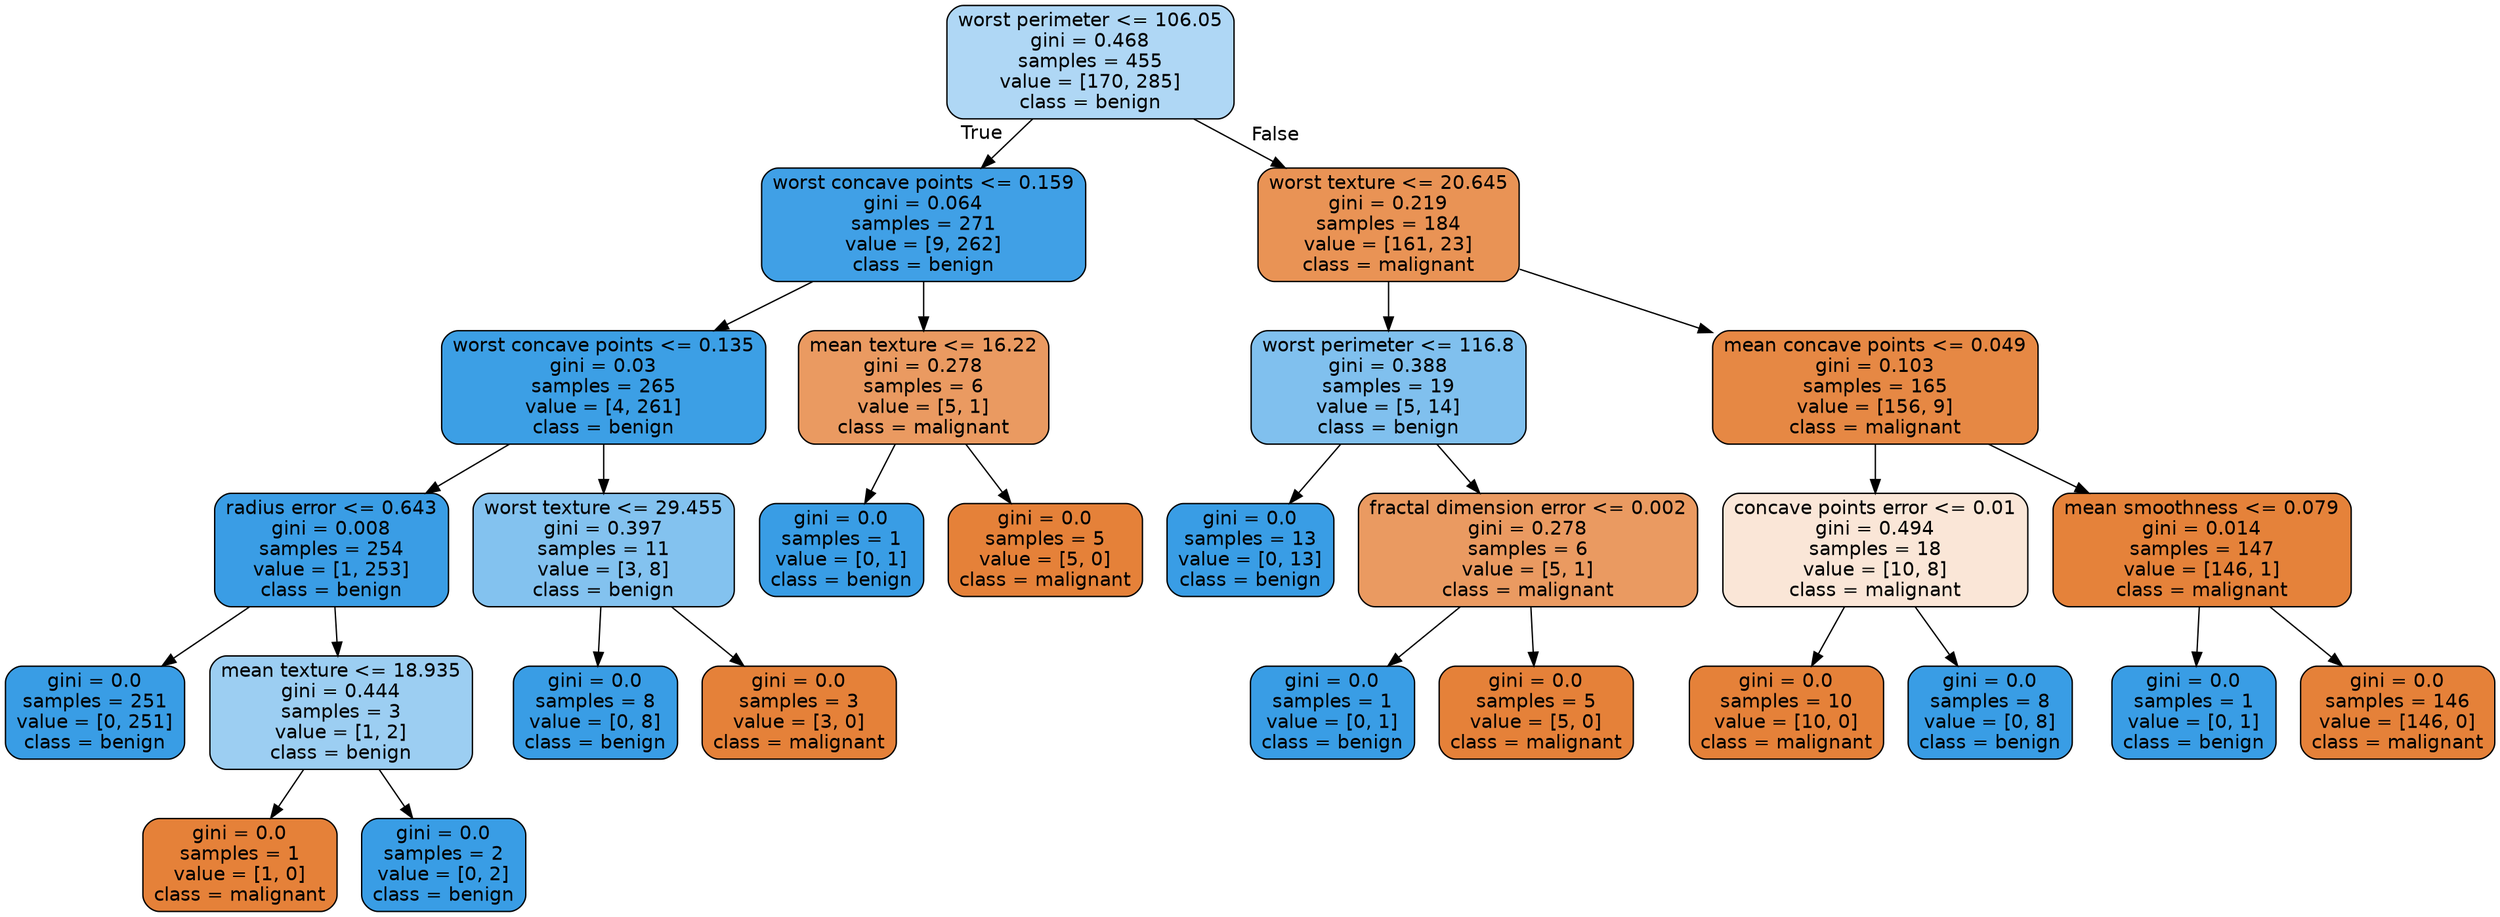 digraph Tree {
node [shape=box, style="filled, rounded", color="black", fontname=helvetica] ;
edge [fontname=helvetica] ;
0 [label="worst perimeter <= 106.05\ngini = 0.468\nsamples = 455\nvalue = [170, 285]\nclass = benign", fillcolor="#afd7f5"] ;
1 [label="worst concave points <= 0.159\ngini = 0.064\nsamples = 271\nvalue = [9, 262]\nclass = benign", fillcolor="#40a0e6"] ;
0 -> 1 [labeldistance=2.5, labelangle=45, headlabel="True"] ;
2 [label="worst concave points <= 0.135\ngini = 0.03\nsamples = 265\nvalue = [4, 261]\nclass = benign", fillcolor="#3c9fe5"] ;
1 -> 2 ;
3 [label="radius error <= 0.643\ngini = 0.008\nsamples = 254\nvalue = [1, 253]\nclass = benign", fillcolor="#3a9de5"] ;
2 -> 3 ;
4 [label="gini = 0.0\nsamples = 251\nvalue = [0, 251]\nclass = benign", fillcolor="#399de5"] ;
3 -> 4 ;
5 [label="mean texture <= 18.935\ngini = 0.444\nsamples = 3\nvalue = [1, 2]\nclass = benign", fillcolor="#9ccef2"] ;
3 -> 5 ;
6 [label="gini = 0.0\nsamples = 1\nvalue = [1, 0]\nclass = malignant", fillcolor="#e58139"] ;
5 -> 6 ;
7 [label="gini = 0.0\nsamples = 2\nvalue = [0, 2]\nclass = benign", fillcolor="#399de5"] ;
5 -> 7 ;
8 [label="worst texture <= 29.455\ngini = 0.397\nsamples = 11\nvalue = [3, 8]\nclass = benign", fillcolor="#83c2ef"] ;
2 -> 8 ;
9 [label="gini = 0.0\nsamples = 8\nvalue = [0, 8]\nclass = benign", fillcolor="#399de5"] ;
8 -> 9 ;
10 [label="gini = 0.0\nsamples = 3\nvalue = [3, 0]\nclass = malignant", fillcolor="#e58139"] ;
8 -> 10 ;
11 [label="mean texture <= 16.22\ngini = 0.278\nsamples = 6\nvalue = [5, 1]\nclass = malignant", fillcolor="#ea9a61"] ;
1 -> 11 ;
12 [label="gini = 0.0\nsamples = 1\nvalue = [0, 1]\nclass = benign", fillcolor="#399de5"] ;
11 -> 12 ;
13 [label="gini = 0.0\nsamples = 5\nvalue = [5, 0]\nclass = malignant", fillcolor="#e58139"] ;
11 -> 13 ;
14 [label="worst texture <= 20.645\ngini = 0.219\nsamples = 184\nvalue = [161, 23]\nclass = malignant", fillcolor="#e99355"] ;
0 -> 14 [labeldistance=2.5, labelangle=-45, headlabel="False"] ;
15 [label="worst perimeter <= 116.8\ngini = 0.388\nsamples = 19\nvalue = [5, 14]\nclass = benign", fillcolor="#80c0ee"] ;
14 -> 15 ;
16 [label="gini = 0.0\nsamples = 13\nvalue = [0, 13]\nclass = benign", fillcolor="#399de5"] ;
15 -> 16 ;
17 [label="fractal dimension error <= 0.002\ngini = 0.278\nsamples = 6\nvalue = [5, 1]\nclass = malignant", fillcolor="#ea9a61"] ;
15 -> 17 ;
18 [label="gini = 0.0\nsamples = 1\nvalue = [0, 1]\nclass = benign", fillcolor="#399de5"] ;
17 -> 18 ;
19 [label="gini = 0.0\nsamples = 5\nvalue = [5, 0]\nclass = malignant", fillcolor="#e58139"] ;
17 -> 19 ;
20 [label="mean concave points <= 0.049\ngini = 0.103\nsamples = 165\nvalue = [156, 9]\nclass = malignant", fillcolor="#e68844"] ;
14 -> 20 ;
21 [label="concave points error <= 0.01\ngini = 0.494\nsamples = 18\nvalue = [10, 8]\nclass = malignant", fillcolor="#fae6d7"] ;
20 -> 21 ;
22 [label="gini = 0.0\nsamples = 10\nvalue = [10, 0]\nclass = malignant", fillcolor="#e58139"] ;
21 -> 22 ;
23 [label="gini = 0.0\nsamples = 8\nvalue = [0, 8]\nclass = benign", fillcolor="#399de5"] ;
21 -> 23 ;
24 [label="mean smoothness <= 0.079\ngini = 0.014\nsamples = 147\nvalue = [146, 1]\nclass = malignant", fillcolor="#e5823a"] ;
20 -> 24 ;
25 [label="gini = 0.0\nsamples = 1\nvalue = [0, 1]\nclass = benign", fillcolor="#399de5"] ;
24 -> 25 ;
26 [label="gini = 0.0\nsamples = 146\nvalue = [146, 0]\nclass = malignant", fillcolor="#e58139"] ;
24 -> 26 ;
}